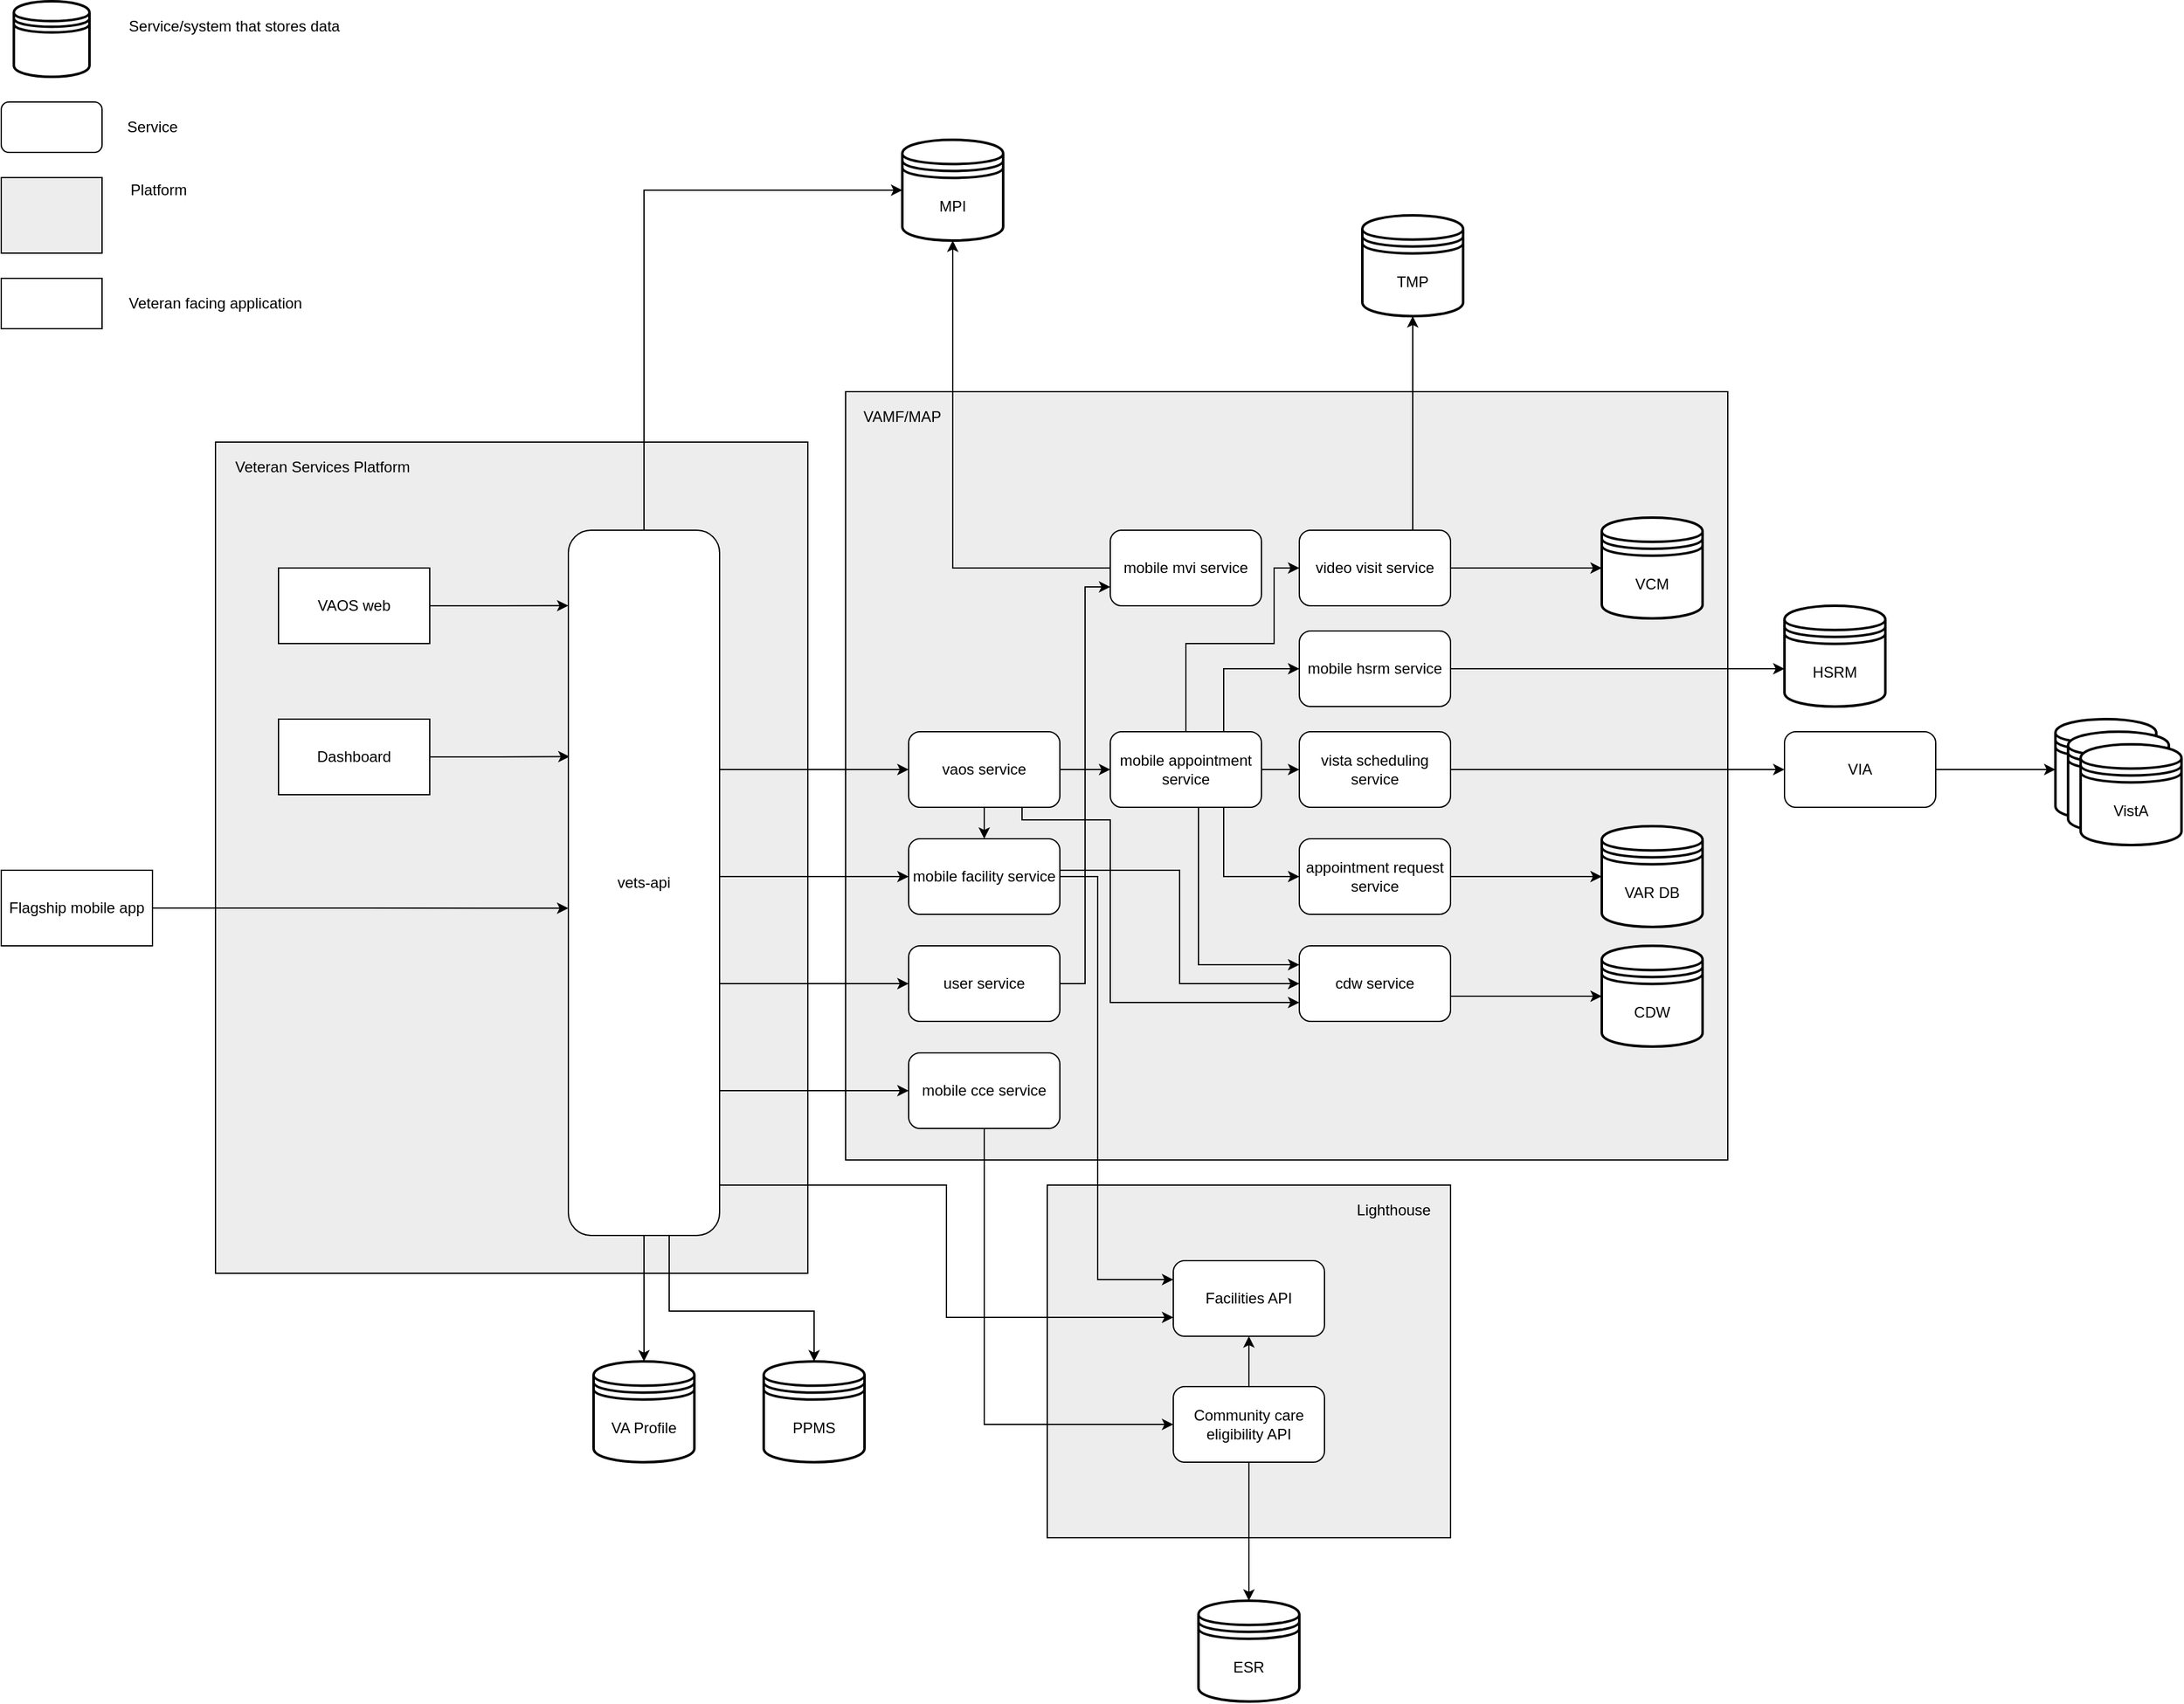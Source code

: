 <mxfile version="14.9.2" type="device"><diagram id="J299OrNDrJW-YTR5PU5g" name="Page-1"><mxGraphModel dx="2634" dy="2012" grid="1" gridSize="10" guides="1" tooltips="1" connect="1" arrows="1" fold="1" page="1" pageScale="1" pageWidth="850" pageHeight="1100" math="0" shadow="0"><root><mxCell id="0"/><mxCell id="1" parent="0"/><mxCell id="KmuFEiy8gwxwUrOHWcom-100" value="" style="rounded=0;whiteSpace=wrap;html=1;fillColor=#EDEDED;" vertex="1" parent="1"><mxGeometry x="650" y="530" width="320" height="280" as="geometry"/></mxCell><mxCell id="KmuFEiy8gwxwUrOHWcom-98" value="" style="rounded=0;whiteSpace=wrap;html=1;fillColor=#EDEDED;" vertex="1" parent="1"><mxGeometry x="490" y="-100" width="700" height="610" as="geometry"/></mxCell><mxCell id="KmuFEiy8gwxwUrOHWcom-96" value="" style="rounded=0;whiteSpace=wrap;html=1;fillColor=#EDEDED;" vertex="1" parent="1"><mxGeometry x="-10" y="-60" width="470" height="660" as="geometry"/></mxCell><mxCell id="KmuFEiy8gwxwUrOHWcom-123" style="edgeStyle=orthogonalEdgeStyle;rounded=0;orthogonalLoop=1;jettySize=auto;html=1;entryX=0;entryY=0.107;entryDx=0;entryDy=0;entryPerimeter=0;" edge="1" parent="1" source="KmuFEiy8gwxwUrOHWcom-1" target="KmuFEiy8gwxwUrOHWcom-4"><mxGeometry relative="1" as="geometry"/></mxCell><mxCell id="KmuFEiy8gwxwUrOHWcom-1" value="VAOS web" style="rounded=0;whiteSpace=wrap;html=1;" vertex="1" parent="1"><mxGeometry x="40" y="40" width="120" height="60" as="geometry"/></mxCell><mxCell id="KmuFEiy8gwxwUrOHWcom-121" style="edgeStyle=orthogonalEdgeStyle;rounded=0;orthogonalLoop=1;jettySize=auto;html=1;entryX=0.008;entryY=0.321;entryDx=0;entryDy=0;entryPerimeter=0;" edge="1" parent="1" source="KmuFEiy8gwxwUrOHWcom-2" target="KmuFEiy8gwxwUrOHWcom-4"><mxGeometry relative="1" as="geometry"/></mxCell><mxCell id="KmuFEiy8gwxwUrOHWcom-2" value="Dashboard" style="rounded=0;whiteSpace=wrap;html=1;" vertex="1" parent="1"><mxGeometry x="40" y="160" width="120" height="60" as="geometry"/></mxCell><mxCell id="KmuFEiy8gwxwUrOHWcom-89" style="edgeStyle=orthogonalEdgeStyle;rounded=0;orthogonalLoop=1;jettySize=auto;html=1;entryX=0;entryY=0.536;entryDx=0;entryDy=0;entryPerimeter=0;" edge="1" parent="1" source="KmuFEiy8gwxwUrOHWcom-3" target="KmuFEiy8gwxwUrOHWcom-4"><mxGeometry relative="1" as="geometry"><mxPoint x="270" y="261" as="targetPoint"/></mxGeometry></mxCell><mxCell id="KmuFEiy8gwxwUrOHWcom-3" value="Flagship mobile app" style="rounded=0;whiteSpace=wrap;html=1;" vertex="1" parent="1"><mxGeometry x="-180" y="280" width="120" height="60" as="geometry"/></mxCell><mxCell id="KmuFEiy8gwxwUrOHWcom-90" style="edgeStyle=orthogonalEdgeStyle;rounded=0;orthogonalLoop=1;jettySize=auto;html=1;entryX=0;entryY=0.5;entryDx=0;entryDy=0;" edge="1" parent="1" source="KmuFEiy8gwxwUrOHWcom-4" target="KmuFEiy8gwxwUrOHWcom-22"><mxGeometry relative="1" as="geometry"><Array as="points"><mxPoint x="440" y="285"/><mxPoint x="440" y="285"/></Array></mxGeometry></mxCell><mxCell id="KmuFEiy8gwxwUrOHWcom-91" style="edgeStyle=orthogonalEdgeStyle;rounded=0;orthogonalLoop=1;jettySize=auto;html=1;entryX=0;entryY=0.5;entryDx=0;entryDy=0;" edge="1" parent="1" source="KmuFEiy8gwxwUrOHWcom-4" target="KmuFEiy8gwxwUrOHWcom-60"><mxGeometry relative="1" as="geometry"><Array as="points"><mxPoint x="510" y="200"/><mxPoint x="510" y="200"/></Array></mxGeometry></mxCell><mxCell id="KmuFEiy8gwxwUrOHWcom-93" style="edgeStyle=orthogonalEdgeStyle;rounded=0;orthogonalLoop=1;jettySize=auto;html=1;entryX=0;entryY=0.5;entryDx=0;entryDy=0;" edge="1" parent="1" source="KmuFEiy8gwxwUrOHWcom-4" target="KmuFEiy8gwxwUrOHWcom-26"><mxGeometry relative="1" as="geometry"><Array as="points"><mxPoint x="480" y="455"/><mxPoint x="480" y="455"/></Array></mxGeometry></mxCell><mxCell id="KmuFEiy8gwxwUrOHWcom-94" style="edgeStyle=orthogonalEdgeStyle;rounded=0;orthogonalLoop=1;jettySize=auto;html=1;entryX=0;entryY=0.75;entryDx=0;entryDy=0;" edge="1" parent="1" source="KmuFEiy8gwxwUrOHWcom-4" target="KmuFEiy8gwxwUrOHWcom-18"><mxGeometry relative="1" as="geometry"><Array as="points"><mxPoint x="570" y="530"/><mxPoint x="570" y="635"/></Array></mxGeometry></mxCell><mxCell id="KmuFEiy8gwxwUrOHWcom-108" style="edgeStyle=orthogonalEdgeStyle;rounded=0;orthogonalLoop=1;jettySize=auto;html=1;entryX=0;entryY=0.5;entryDx=0;entryDy=0;" edge="1" parent="1" source="KmuFEiy8gwxwUrOHWcom-4" target="KmuFEiy8gwxwUrOHWcom-109"><mxGeometry relative="1" as="geometry"><mxPoint x="530" y="-260" as="targetPoint"/><Array as="points"><mxPoint x="330" y="-260"/></Array></mxGeometry></mxCell><mxCell id="KmuFEiy8gwxwUrOHWcom-116" style="edgeStyle=orthogonalEdgeStyle;rounded=0;orthogonalLoop=1;jettySize=auto;html=1;entryX=0;entryY=0.5;entryDx=0;entryDy=0;" edge="1" parent="1" source="KmuFEiy8gwxwUrOHWcom-4" target="KmuFEiy8gwxwUrOHWcom-115"><mxGeometry relative="1" as="geometry"><Array as="points"><mxPoint x="430" y="370"/><mxPoint x="430" y="370"/></Array></mxGeometry></mxCell><mxCell id="KmuFEiy8gwxwUrOHWcom-119" style="edgeStyle=orthogonalEdgeStyle;rounded=0;orthogonalLoop=1;jettySize=auto;html=1;entryX=0.5;entryY=0;entryDx=0;entryDy=0;" edge="1" parent="1" source="KmuFEiy8gwxwUrOHWcom-4" target="KmuFEiy8gwxwUrOHWcom-38"><mxGeometry relative="1" as="geometry"/></mxCell><mxCell id="KmuFEiy8gwxwUrOHWcom-120" style="edgeStyle=orthogonalEdgeStyle;rounded=0;orthogonalLoop=1;jettySize=auto;html=1;entryX=0.5;entryY=0;entryDx=0;entryDy=0;" edge="1" parent="1" source="KmuFEiy8gwxwUrOHWcom-4" target="KmuFEiy8gwxwUrOHWcom-13"><mxGeometry relative="1" as="geometry"><Array as="points"><mxPoint x="350" y="630"/><mxPoint x="465" y="630"/></Array></mxGeometry></mxCell><mxCell id="KmuFEiy8gwxwUrOHWcom-4" value="vets-api" style="rounded=1;whiteSpace=wrap;html=1;" vertex="1" parent="1"><mxGeometry x="270" y="10" width="120" height="560" as="geometry"/></mxCell><mxCell id="KmuFEiy8gwxwUrOHWcom-13" value="PPMS" style="strokeWidth=2;html=1;shape=datastore;whiteSpace=wrap;" vertex="1" parent="1"><mxGeometry x="425" y="670" width="80" height="80" as="geometry"/></mxCell><mxCell id="KmuFEiy8gwxwUrOHWcom-18" value="Facilities API" style="rounded=1;whiteSpace=wrap;html=1;" vertex="1" parent="1"><mxGeometry x="750" y="590" width="120" height="60" as="geometry"/></mxCell><mxCell id="KmuFEiy8gwxwUrOHWcom-102" style="edgeStyle=orthogonalEdgeStyle;rounded=0;orthogonalLoop=1;jettySize=auto;html=1;entryX=0.5;entryY=1;entryDx=0;entryDy=0;" edge="1" parent="1" source="KmuFEiy8gwxwUrOHWcom-19" target="KmuFEiy8gwxwUrOHWcom-18"><mxGeometry relative="1" as="geometry"/></mxCell><mxCell id="KmuFEiy8gwxwUrOHWcom-118" style="edgeStyle=orthogonalEdgeStyle;rounded=0;orthogonalLoop=1;jettySize=auto;html=1;entryX=0.5;entryY=0;entryDx=0;entryDy=0;" edge="1" parent="1" source="KmuFEiy8gwxwUrOHWcom-19" target="KmuFEiy8gwxwUrOHWcom-40"><mxGeometry relative="1" as="geometry"><Array as="points"><mxPoint x="810" y="850"/><mxPoint x="810" y="850"/></Array></mxGeometry></mxCell><mxCell id="KmuFEiy8gwxwUrOHWcom-19" value="Community care eligibility API" style="rounded=1;whiteSpace=wrap;html=1;" vertex="1" parent="1"><mxGeometry x="750" y="690" width="120" height="60" as="geometry"/></mxCell><mxCell id="KmuFEiy8gwxwUrOHWcom-81" style="edgeStyle=orthogonalEdgeStyle;rounded=0;orthogonalLoop=1;jettySize=auto;html=1;entryX=0;entryY=0.25;entryDx=0;entryDy=0;" edge="1" parent="1" source="KmuFEiy8gwxwUrOHWcom-22" target="KmuFEiy8gwxwUrOHWcom-18"><mxGeometry relative="1" as="geometry"><Array as="points"><mxPoint x="690" y="285"/><mxPoint x="690" y="605"/></Array></mxGeometry></mxCell><mxCell id="KmuFEiy8gwxwUrOHWcom-144" style="edgeStyle=orthogonalEdgeStyle;rounded=0;orthogonalLoop=1;jettySize=auto;html=1;entryX=0;entryY=0.5;entryDx=0;entryDy=0;" edge="1" parent="1" source="KmuFEiy8gwxwUrOHWcom-22" target="KmuFEiy8gwxwUrOHWcom-24"><mxGeometry relative="1" as="geometry"><Array as="points"><mxPoint x="755" y="280"/><mxPoint x="755" y="370"/></Array></mxGeometry></mxCell><mxCell id="KmuFEiy8gwxwUrOHWcom-22" value="mobile facility service" style="rounded=1;whiteSpace=wrap;html=1;" vertex="1" parent="1"><mxGeometry x="540" y="255" width="120" height="60" as="geometry"/></mxCell><mxCell id="KmuFEiy8gwxwUrOHWcom-85" style="edgeStyle=orthogonalEdgeStyle;rounded=0;orthogonalLoop=1;jettySize=auto;html=1;entryX=0;entryY=0.5;entryDx=0;entryDy=0;" edge="1" parent="1" source="KmuFEiy8gwxwUrOHWcom-24" target="KmuFEiy8gwxwUrOHWcom-25"><mxGeometry relative="1" as="geometry"><Array as="points"><mxPoint x="1000" y="380"/><mxPoint x="1000" y="380"/></Array></mxGeometry></mxCell><mxCell id="KmuFEiy8gwxwUrOHWcom-24" value="cdw service" style="rounded=1;whiteSpace=wrap;html=1;" vertex="1" parent="1"><mxGeometry x="850" y="340" width="120" height="60" as="geometry"/></mxCell><mxCell id="KmuFEiy8gwxwUrOHWcom-25" value="CDW" style="strokeWidth=2;html=1;shape=datastore;whiteSpace=wrap;" vertex="1" parent="1"><mxGeometry x="1090" y="340" width="80" height="80" as="geometry"/></mxCell><mxCell id="KmuFEiy8gwxwUrOHWcom-71" style="edgeStyle=orthogonalEdgeStyle;rounded=0;orthogonalLoop=1;jettySize=auto;html=1;entryX=0;entryY=0.5;entryDx=0;entryDy=0;" edge="1" parent="1" source="KmuFEiy8gwxwUrOHWcom-26" target="KmuFEiy8gwxwUrOHWcom-19"><mxGeometry relative="1" as="geometry"><Array as="points"><mxPoint x="600" y="720"/></Array></mxGeometry></mxCell><mxCell id="KmuFEiy8gwxwUrOHWcom-26" value="mobile cce service" style="rounded=1;whiteSpace=wrap;html=1;" vertex="1" parent="1"><mxGeometry x="540" y="425" width="120" height="60" as="geometry"/></mxCell><mxCell id="KmuFEiy8gwxwUrOHWcom-143" style="edgeStyle=orthogonalEdgeStyle;rounded=0;orthogonalLoop=1;jettySize=auto;html=1;entryX=0;entryY=0.5;entryDx=0;entryDy=0;" edge="1" parent="1" source="KmuFEiy8gwxwUrOHWcom-29" target="KmuFEiy8gwxwUrOHWcom-133"><mxGeometry relative="1" as="geometry"><Array as="points"><mxPoint x="790" y="285"/></Array></mxGeometry></mxCell><mxCell id="KmuFEiy8gwxwUrOHWcom-148" style="edgeStyle=orthogonalEdgeStyle;rounded=0;orthogonalLoop=1;jettySize=auto;html=1;entryX=0;entryY=0.25;entryDx=0;entryDy=0;" edge="1" parent="1" source="KmuFEiy8gwxwUrOHWcom-29" target="KmuFEiy8gwxwUrOHWcom-24"><mxGeometry relative="1" as="geometry"><Array as="points"><mxPoint x="770" y="355"/></Array></mxGeometry></mxCell><mxCell id="KmuFEiy8gwxwUrOHWcom-150" style="edgeStyle=orthogonalEdgeStyle;rounded=0;orthogonalLoop=1;jettySize=auto;html=1;entryX=0;entryY=0.5;entryDx=0;entryDy=0;exitX=0.5;exitY=0;exitDx=0;exitDy=0;" edge="1" parent="1" source="KmuFEiy8gwxwUrOHWcom-29" target="KmuFEiy8gwxwUrOHWcom-34"><mxGeometry relative="1" as="geometry"><Array as="points"><mxPoint x="760" y="100"/><mxPoint x="830" y="100"/><mxPoint x="830" y="40"/></Array></mxGeometry></mxCell><mxCell id="KmuFEiy8gwxwUrOHWcom-152" style="edgeStyle=orthogonalEdgeStyle;rounded=0;orthogonalLoop=1;jettySize=auto;html=1;exitX=0.75;exitY=0;exitDx=0;exitDy=0;entryX=0;entryY=0.5;entryDx=0;entryDy=0;" edge="1" parent="1" source="KmuFEiy8gwxwUrOHWcom-29" target="KmuFEiy8gwxwUrOHWcom-136"><mxGeometry relative="1" as="geometry"/></mxCell><mxCell id="KmuFEiy8gwxwUrOHWcom-153" style="edgeStyle=orthogonalEdgeStyle;rounded=0;orthogonalLoop=1;jettySize=auto;html=1;exitX=1;exitY=0.5;exitDx=0;exitDy=0;entryX=0;entryY=0.5;entryDx=0;entryDy=0;" edge="1" parent="1" source="KmuFEiy8gwxwUrOHWcom-29" target="KmuFEiy8gwxwUrOHWcom-35"><mxGeometry relative="1" as="geometry"/></mxCell><mxCell id="KmuFEiy8gwxwUrOHWcom-29" value="mobile appointment service" style="rounded=1;whiteSpace=wrap;html=1;" vertex="1" parent="1"><mxGeometry x="700" y="170" width="120" height="60" as="geometry"/></mxCell><mxCell id="KmuFEiy8gwxwUrOHWcom-30" value="VAR DB" style="strokeWidth=2;html=1;shape=datastore;whiteSpace=wrap;" vertex="1" parent="1"><mxGeometry x="1090" y="245" width="80" height="80" as="geometry"/></mxCell><mxCell id="KmuFEiy8gwxwUrOHWcom-32" value="VistA" style="strokeWidth=2;html=1;shape=datastore;whiteSpace=wrap;" vertex="1" parent="1"><mxGeometry x="1450" y="160" width="80" height="80" as="geometry"/></mxCell><mxCell id="KmuFEiy8gwxwUrOHWcom-33" value="TMP" style="strokeWidth=2;html=1;shape=datastore;whiteSpace=wrap;" vertex="1" parent="1"><mxGeometry x="900" y="-240" width="80" height="80" as="geometry"/></mxCell><mxCell id="KmuFEiy8gwxwUrOHWcom-77" style="edgeStyle=orthogonalEdgeStyle;rounded=0;orthogonalLoop=1;jettySize=auto;html=1;entryX=0;entryY=0.5;entryDx=0;entryDy=0;" edge="1" parent="1" source="KmuFEiy8gwxwUrOHWcom-34" target="KmuFEiy8gwxwUrOHWcom-37"><mxGeometry relative="1" as="geometry"/></mxCell><mxCell id="KmuFEiy8gwxwUrOHWcom-103" style="edgeStyle=orthogonalEdgeStyle;rounded=0;orthogonalLoop=1;jettySize=auto;html=1;entryX=0.5;entryY=1;entryDx=0;entryDy=0;" edge="1" parent="1" source="KmuFEiy8gwxwUrOHWcom-34" target="KmuFEiy8gwxwUrOHWcom-33"><mxGeometry relative="1" as="geometry"><Array as="points"><mxPoint x="940" y="-150"/><mxPoint x="940" y="-150"/></Array></mxGeometry></mxCell><mxCell id="KmuFEiy8gwxwUrOHWcom-34" value="video visit service" style="rounded=1;whiteSpace=wrap;html=1;" vertex="1" parent="1"><mxGeometry x="850" y="10" width="120" height="60" as="geometry"/></mxCell><mxCell id="KmuFEiy8gwxwUrOHWcom-74" style="edgeStyle=orthogonalEdgeStyle;rounded=0;orthogonalLoop=1;jettySize=auto;html=1;entryX=0;entryY=0.5;entryDx=0;entryDy=0;" edge="1" parent="1" source="KmuFEiy8gwxwUrOHWcom-35" target="KmuFEiy8gwxwUrOHWcom-36"><mxGeometry relative="1" as="geometry"/></mxCell><mxCell id="KmuFEiy8gwxwUrOHWcom-35" value="vista scheduling service" style="rounded=1;whiteSpace=wrap;html=1;" vertex="1" parent="1"><mxGeometry x="850" y="170" width="120" height="60" as="geometry"/></mxCell><mxCell id="KmuFEiy8gwxwUrOHWcom-64" style="edgeStyle=orthogonalEdgeStyle;rounded=0;orthogonalLoop=1;jettySize=auto;html=1;entryX=0;entryY=0.5;entryDx=0;entryDy=0;" edge="1" parent="1" source="KmuFEiy8gwxwUrOHWcom-36" target="KmuFEiy8gwxwUrOHWcom-32"><mxGeometry relative="1" as="geometry"/></mxCell><mxCell id="KmuFEiy8gwxwUrOHWcom-36" value="VIA" style="rounded=1;whiteSpace=wrap;html=1;" vertex="1" parent="1"><mxGeometry x="1235" y="170" width="120" height="60" as="geometry"/></mxCell><mxCell id="KmuFEiy8gwxwUrOHWcom-37" value="VCM" style="strokeWidth=2;html=1;shape=datastore;whiteSpace=wrap;" vertex="1" parent="1"><mxGeometry x="1090" width="80" height="80" as="geometry"/></mxCell><mxCell id="KmuFEiy8gwxwUrOHWcom-38" value="VA Profile" style="strokeWidth=2;html=1;shape=datastore;whiteSpace=wrap;" vertex="1" parent="1"><mxGeometry x="290" y="670" width="80" height="80" as="geometry"/></mxCell><mxCell id="KmuFEiy8gwxwUrOHWcom-40" value="ESR" style="strokeWidth=2;html=1;shape=datastore;whiteSpace=wrap;" vertex="1" parent="1"><mxGeometry x="770" y="860" width="80" height="80" as="geometry"/></mxCell><mxCell id="KmuFEiy8gwxwUrOHWcom-57" value="VistA" style="strokeWidth=2;html=1;shape=datastore;whiteSpace=wrap;" vertex="1" parent="1"><mxGeometry x="1460" y="170" width="80" height="80" as="geometry"/></mxCell><mxCell id="KmuFEiy8gwxwUrOHWcom-58" value="VistA" style="strokeWidth=2;html=1;shape=datastore;whiteSpace=wrap;" vertex="1" parent="1"><mxGeometry x="1470" y="180" width="80" height="80" as="geometry"/></mxCell><mxCell id="KmuFEiy8gwxwUrOHWcom-68" style="edgeStyle=orthogonalEdgeStyle;rounded=0;orthogonalLoop=1;jettySize=auto;html=1;entryX=0.5;entryY=0;entryDx=0;entryDy=0;" edge="1" parent="1" source="KmuFEiy8gwxwUrOHWcom-60" target="KmuFEiy8gwxwUrOHWcom-22"><mxGeometry relative="1" as="geometry"/></mxCell><mxCell id="KmuFEiy8gwxwUrOHWcom-135" style="edgeStyle=orthogonalEdgeStyle;rounded=0;orthogonalLoop=1;jettySize=auto;html=1;exitX=1;exitY=0.5;exitDx=0;exitDy=0;" edge="1" parent="1" source="KmuFEiy8gwxwUrOHWcom-60" target="KmuFEiy8gwxwUrOHWcom-29"><mxGeometry relative="1" as="geometry"/></mxCell><mxCell id="KmuFEiy8gwxwUrOHWcom-154" style="edgeStyle=orthogonalEdgeStyle;rounded=0;orthogonalLoop=1;jettySize=auto;html=1;exitX=0.75;exitY=1;exitDx=0;exitDy=0;entryX=0;entryY=0.75;entryDx=0;entryDy=0;" edge="1" parent="1" source="KmuFEiy8gwxwUrOHWcom-60" target="KmuFEiy8gwxwUrOHWcom-24"><mxGeometry relative="1" as="geometry"><Array as="points"><mxPoint x="630" y="240"/><mxPoint x="700" y="240"/><mxPoint x="700" y="385"/></Array></mxGeometry></mxCell><mxCell id="KmuFEiy8gwxwUrOHWcom-60" value="vaos service" style="rounded=1;whiteSpace=wrap;html=1;" vertex="1" parent="1"><mxGeometry x="540" y="170" width="120" height="60" as="geometry"/></mxCell><mxCell id="KmuFEiy8gwxwUrOHWcom-97" value="Veteran Services Platform" style="text;html=1;strokeColor=none;fillColor=none;align=center;verticalAlign=middle;whiteSpace=wrap;rounded=0;" vertex="1" parent="1"><mxGeometry y="-50" width="150" height="20" as="geometry"/></mxCell><mxCell id="KmuFEiy8gwxwUrOHWcom-99" value="VAMF/MAP" style="text;html=1;strokeColor=none;fillColor=none;align=center;verticalAlign=middle;whiteSpace=wrap;rounded=0;" vertex="1" parent="1"><mxGeometry x="460" y="-90" width="150" height="20" as="geometry"/></mxCell><mxCell id="KmuFEiy8gwxwUrOHWcom-101" value="Lighthouse" style="text;html=1;strokeColor=none;fillColor=none;align=center;verticalAlign=middle;whiteSpace=wrap;rounded=0;" vertex="1" parent="1"><mxGeometry x="850" y="540" width="150" height="20" as="geometry"/></mxCell><mxCell id="KmuFEiy8gwxwUrOHWcom-110" style="edgeStyle=orthogonalEdgeStyle;rounded=0;orthogonalLoop=1;jettySize=auto;html=1;entryX=0.5;entryY=1;entryDx=0;entryDy=0;" edge="1" parent="1" source="KmuFEiy8gwxwUrOHWcom-107" target="KmuFEiy8gwxwUrOHWcom-109"><mxGeometry relative="1" as="geometry"/></mxCell><mxCell id="KmuFEiy8gwxwUrOHWcom-107" value="mobile mvi service" style="rounded=1;whiteSpace=wrap;html=1;" vertex="1" parent="1"><mxGeometry x="700" y="10" width="120" height="60" as="geometry"/></mxCell><mxCell id="KmuFEiy8gwxwUrOHWcom-109" value="MPI" style="strokeWidth=2;html=1;shape=datastore;whiteSpace=wrap;" vertex="1" parent="1"><mxGeometry x="535" y="-300" width="80" height="80" as="geometry"/></mxCell><mxCell id="KmuFEiy8gwxwUrOHWcom-147" style="edgeStyle=orthogonalEdgeStyle;rounded=0;orthogonalLoop=1;jettySize=auto;html=1;entryX=0;entryY=0.75;entryDx=0;entryDy=0;" edge="1" parent="1" source="KmuFEiy8gwxwUrOHWcom-115" target="KmuFEiy8gwxwUrOHWcom-107"><mxGeometry relative="1" as="geometry"/></mxCell><mxCell id="KmuFEiy8gwxwUrOHWcom-115" value="user service" style="rounded=1;whiteSpace=wrap;html=1;" vertex="1" parent="1"><mxGeometry x="540" y="340" width="120" height="60" as="geometry"/></mxCell><mxCell id="KmuFEiy8gwxwUrOHWcom-125" value="" style="strokeWidth=2;html=1;shape=datastore;whiteSpace=wrap;" vertex="1" parent="1"><mxGeometry x="-170" y="-410" width="60" height="60" as="geometry"/></mxCell><mxCell id="KmuFEiy8gwxwUrOHWcom-126" value="Service/system that stores data" style="text;html=1;strokeColor=none;fillColor=none;align=center;verticalAlign=middle;whiteSpace=wrap;rounded=0;" vertex="1" parent="1"><mxGeometry x="-90" y="-400" width="190" height="20" as="geometry"/></mxCell><mxCell id="KmuFEiy8gwxwUrOHWcom-127" value="" style="rounded=1;whiteSpace=wrap;html=1;" vertex="1" parent="1"><mxGeometry x="-180" y="-330" width="80" height="40" as="geometry"/></mxCell><mxCell id="KmuFEiy8gwxwUrOHWcom-128" value="Service" style="text;html=1;strokeColor=none;fillColor=none;align=center;verticalAlign=middle;whiteSpace=wrap;rounded=0;" vertex="1" parent="1"><mxGeometry x="-90" y="-320" width="60" height="20" as="geometry"/></mxCell><mxCell id="KmuFEiy8gwxwUrOHWcom-129" value="" style="rounded=0;whiteSpace=wrap;html=1;fillColor=#EDEDED;" vertex="1" parent="1"><mxGeometry x="-180" y="-270" width="80" height="60" as="geometry"/></mxCell><mxCell id="KmuFEiy8gwxwUrOHWcom-130" value="Platform" style="text;html=1;strokeColor=none;fillColor=none;align=center;verticalAlign=middle;whiteSpace=wrap;rounded=0;" vertex="1" parent="1"><mxGeometry x="-80" y="-270" width="50" height="20" as="geometry"/></mxCell><mxCell id="KmuFEiy8gwxwUrOHWcom-131" value="" style="rounded=0;whiteSpace=wrap;html=1;" vertex="1" parent="1"><mxGeometry x="-180" y="-190" width="80" height="40" as="geometry"/></mxCell><mxCell id="KmuFEiy8gwxwUrOHWcom-132" value="Veteran facing application" style="text;html=1;strokeColor=none;fillColor=none;align=center;verticalAlign=middle;whiteSpace=wrap;rounded=0;" vertex="1" parent="1"><mxGeometry x="-90" y="-180" width="160" height="20" as="geometry"/></mxCell><mxCell id="KmuFEiy8gwxwUrOHWcom-134" style="edgeStyle=orthogonalEdgeStyle;rounded=0;orthogonalLoop=1;jettySize=auto;html=1;entryX=0;entryY=0.5;entryDx=0;entryDy=0;" edge="1" parent="1" source="KmuFEiy8gwxwUrOHWcom-133" target="KmuFEiy8gwxwUrOHWcom-30"><mxGeometry relative="1" as="geometry"/></mxCell><mxCell id="KmuFEiy8gwxwUrOHWcom-133" value="appointment request service" style="rounded=1;whiteSpace=wrap;html=1;" vertex="1" parent="1"><mxGeometry x="850" y="255" width="120" height="60" as="geometry"/></mxCell><mxCell id="KmuFEiy8gwxwUrOHWcom-140" style="edgeStyle=orthogonalEdgeStyle;rounded=0;orthogonalLoop=1;jettySize=auto;html=1;entryX=0;entryY=0.625;entryDx=0;entryDy=0;entryPerimeter=0;" edge="1" parent="1" source="KmuFEiy8gwxwUrOHWcom-136" target="KmuFEiy8gwxwUrOHWcom-137"><mxGeometry relative="1" as="geometry"/></mxCell><mxCell id="KmuFEiy8gwxwUrOHWcom-136" value="mobile hsrm service" style="rounded=1;whiteSpace=wrap;html=1;" vertex="1" parent="1"><mxGeometry x="850" y="90" width="120" height="60" as="geometry"/></mxCell><mxCell id="KmuFEiy8gwxwUrOHWcom-137" value="HSRM" style="strokeWidth=2;html=1;shape=datastore;whiteSpace=wrap;" vertex="1" parent="1"><mxGeometry x="1235" y="70" width="80" height="80" as="geometry"/></mxCell></root></mxGraphModel></diagram></mxfile>